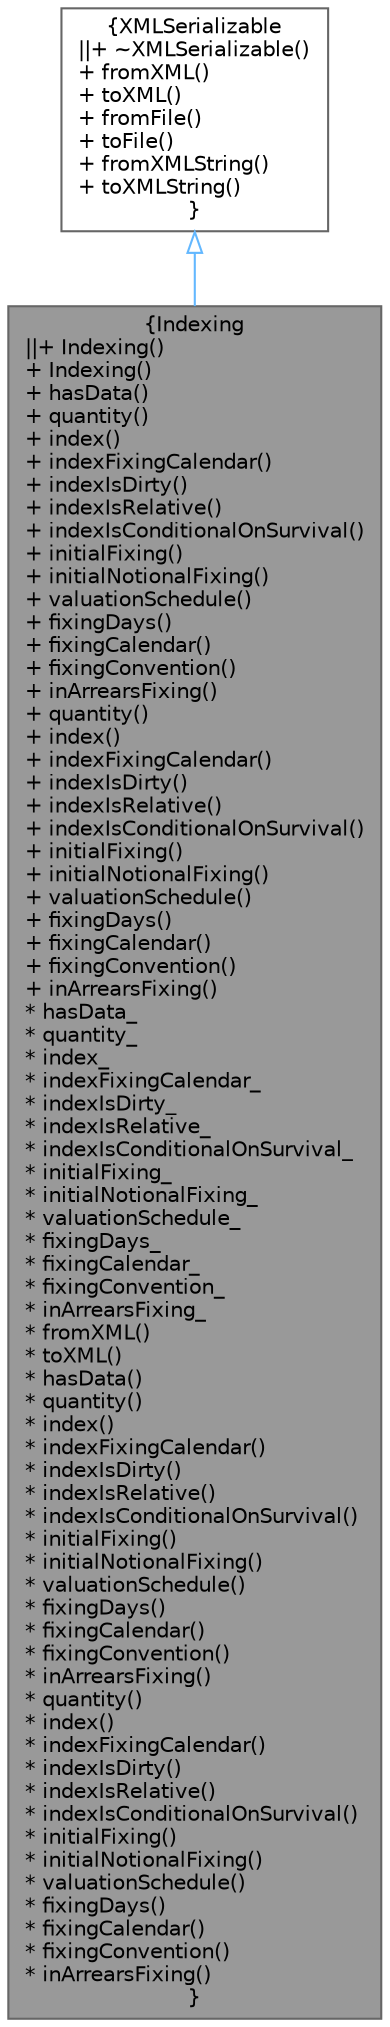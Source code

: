 digraph "Indexing"
{
 // INTERACTIVE_SVG=YES
 // LATEX_PDF_SIZE
  bgcolor="transparent";
  edge [fontname=Helvetica,fontsize=10,labelfontname=Helvetica,labelfontsize=10];
  node [fontname=Helvetica,fontsize=10,shape=box,height=0.2,width=0.4];
  Node1 [label="{Indexing\n||+ Indexing()\l+ Indexing()\l+ hasData()\l+ quantity()\l+ index()\l+ indexFixingCalendar()\l+ indexIsDirty()\l+ indexIsRelative()\l+ indexIsConditionalOnSurvival()\l+ initialFixing()\l+ initialNotionalFixing()\l+ valuationSchedule()\l+ fixingDays()\l+ fixingCalendar()\l+ fixingConvention()\l+ inArrearsFixing()\l+ quantity()\l+ index()\l+ indexFixingCalendar()\l+ indexIsDirty()\l+ indexIsRelative()\l+ indexIsConditionalOnSurvival()\l+ initialFixing()\l+ initialNotionalFixing()\l+ valuationSchedule()\l+ fixingDays()\l+ fixingCalendar()\l+ fixingConvention()\l+ inArrearsFixing()\l* hasData_\l* quantity_\l* index_\l* indexFixingCalendar_\l* indexIsDirty_\l* indexIsRelative_\l* indexIsConditionalOnSurvival_\l* initialFixing_\l* initialNotionalFixing_\l* valuationSchedule_\l* fixingDays_\l* fixingCalendar_\l* fixingConvention_\l* inArrearsFixing_\l* fromXML()\l* toXML()\l* hasData()\l* quantity()\l* index()\l* indexFixingCalendar()\l* indexIsDirty()\l* indexIsRelative()\l* indexIsConditionalOnSurvival()\l* initialFixing()\l* initialNotionalFixing()\l* valuationSchedule()\l* fixingDays()\l* fixingCalendar()\l* fixingConvention()\l* inArrearsFixing()\l* quantity()\l* index()\l* indexFixingCalendar()\l* indexIsDirty()\l* indexIsRelative()\l* indexIsConditionalOnSurvival()\l* initialFixing()\l* initialNotionalFixing()\l* valuationSchedule()\l* fixingDays()\l* fixingCalendar()\l* fixingConvention()\l* inArrearsFixing()\l}",height=0.2,width=0.4,color="gray40", fillcolor="grey60", style="filled", fontcolor="black",tooltip="Serializable object holding indexing data."];
  Node2 -> Node1 [dir="back",color="steelblue1",style="solid",arrowtail="onormal"];
  Node2 [label="{XMLSerializable\n||+ ~XMLSerializable()\l+ fromXML()\l+ toXML()\l+ fromFile()\l+ toFile()\l+ fromXMLString()\l+ toXMLString()\l}",height=0.2,width=0.4,color="gray40", fillcolor="white", style="filled",URL="$classore_1_1data_1_1_x_m_l_serializable.html",tooltip="Base class for all serializable classes."];
}
